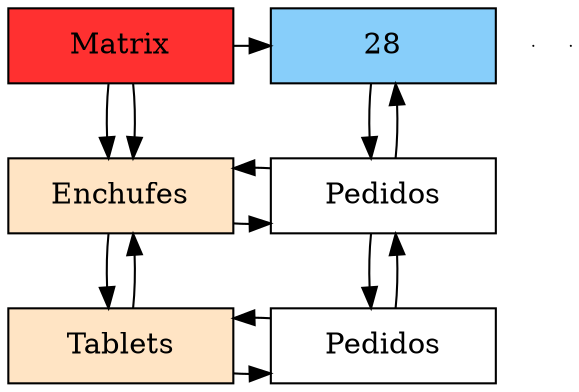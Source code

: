 digraph Sparce_Matrix {
node [shape=box]
MT[label="Matrix",width=1.5,style=filled,fillcolor=firebrick1,group=1];
e0[ shape = point, width = 0 ];
e1[ shape = point, width = 0 ];
V0[label="Enchufes"width = 1.5 style = filled, fillcolor = bisque1, group = 1];
V1[label="Tablets"width = 1.5 style = filled, fillcolor = bisque1, group = 1];
V0-> V1
V1-> V0
MT->V0
H0[label="28"width = 1.5 style = filled, fillcolor = lightskyblue, group =2];
MT->V0
MT->H0
{rank=same; MT;H0;}
"0xc0001167e0"[label="Pedidos" width=1.5,group=2];
"0xc000596000"[label="Pedidos" width=1.5,group=2];
V0->"0xc0001167e0"
"0xc0001167e0"->V0
{rank=same V0;"0xc0001167e0";}
V1->"0xc000596000"
"0xc000596000"->V1
{rank=same V1;"0xc000596000";}
H0->"0xc0001167e0"
"0xc0001167e0"->H0
"0xc0001167e0"->"0xc000596000"
"0xc000596000"->"0xc0001167e0"

}